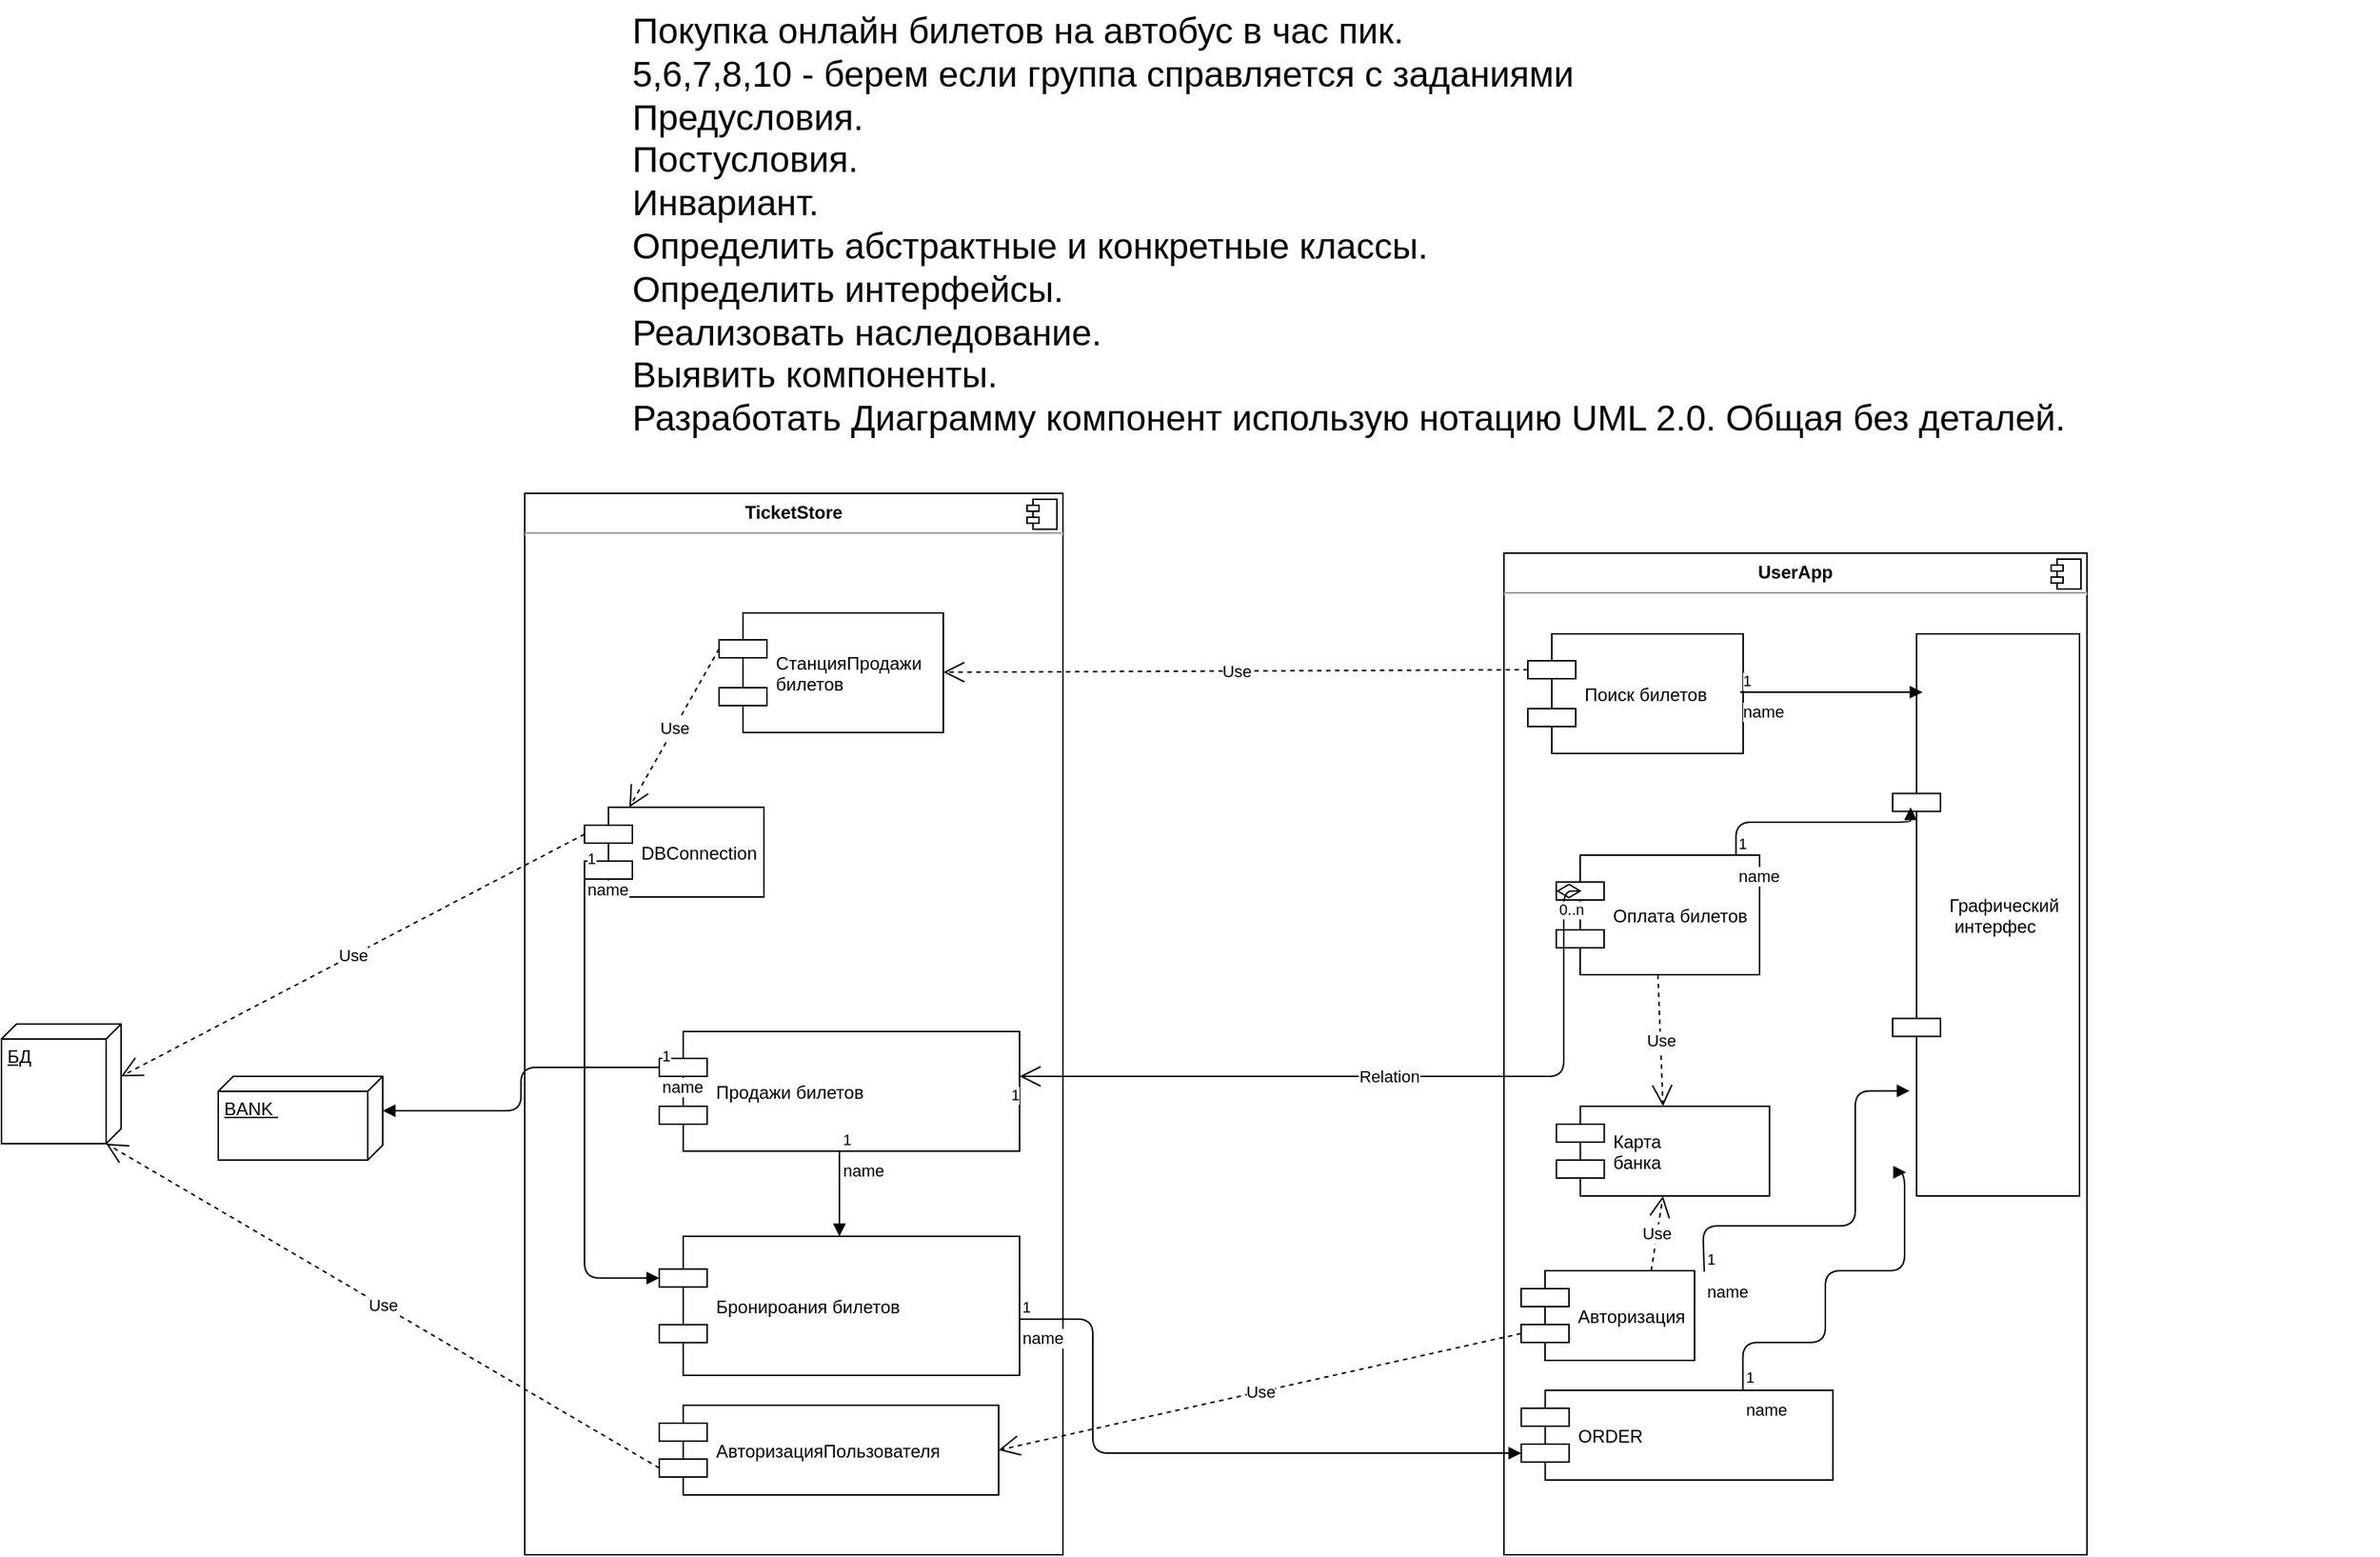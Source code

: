 <mxfile version="12.1.3" type="device" pages="1"><diagram name="Page-1" id="b5b7bab2-c9e2-2cf4-8b2a-24fd1a2a6d21"><mxGraphModel dx="2240" dy="807" grid="1" gridSize="10" guides="1" tooltips="1" connect="1" arrows="1" fold="1" page="1" pageScale="1" pageWidth="827" pageHeight="1169" background="#ffffff" math="0" shadow="0"><root><mxCell id="0"/><mxCell id="1" parent="0"/><mxCell id="lp11g8tH17bfqcsoZ9mv-1" value="&lt;div&gt;&lt;span style=&quot;font-size: 24px&quot;&gt;Покупка онлайн билетов на автобус в час пик.&lt;/span&gt;&lt;/div&gt;&lt;div&gt;&lt;span style=&quot;font-size: 24px&quot;&gt;5,6,7,8,10 - берем если группа справляется с заданиями&lt;/span&gt;&lt;/div&gt;&lt;div&gt;&lt;span style=&quot;font-size: 24px&quot;&gt;Предусловия.&lt;/span&gt;&lt;/div&gt;&lt;div&gt;&lt;span style=&quot;font-size: 24px&quot;&gt;Постусловия.&lt;/span&gt;&lt;/div&gt;&lt;div&gt;&lt;span style=&quot;font-size: 24px&quot;&gt;Инвариант.&lt;/span&gt;&lt;/div&gt;&lt;div&gt;&lt;span style=&quot;font-size: 24px&quot;&gt;Определить абстрактные и конкретные классы.&lt;/span&gt;&lt;/div&gt;&lt;div&gt;&lt;span style=&quot;font-size: 24px&quot;&gt;Определить интерфейсы.&lt;/span&gt;&lt;/div&gt;&lt;div&gt;&lt;span style=&quot;font-size: 24px&quot;&gt;Реализовать наследование.&lt;/span&gt;&lt;/div&gt;&lt;div&gt;&lt;span style=&quot;font-size: 24px&quot;&gt;Выявить компоненты.&lt;/span&gt;&lt;/div&gt;&lt;div&gt;&lt;span style=&quot;font-size: 24px&quot;&gt;Разработать Диаграмму компонент использую нотацию UML 2.0. Общая без деталей.&lt;/span&gt;&lt;/div&gt;&lt;div&gt;&lt;br&gt;&lt;/div&gt;" style="text;html=1;" vertex="1" parent="1"><mxGeometry x="10" y="30" width="1170" height="160" as="geometry"/></mxCell><mxCell id="lp11g8tH17bfqcsoZ9mv-28" value="&lt;p style=&quot;margin: 0px ; margin-top: 6px ; text-align: center&quot;&gt;&lt;b&gt;TicketStore&lt;/b&gt;&lt;/p&gt;&lt;hr&gt;&lt;p style=&quot;margin: 0px ; margin-left: 8px&quot;&gt;&lt;br&gt;&lt;/p&gt;" style="align=left;overflow=fill;html=1;" vertex="1" parent="1"><mxGeometry x="-60" y="360" width="360" height="710" as="geometry"/></mxCell><mxCell id="lp11g8tH17bfqcsoZ9mv-29" value="" style="shape=component;jettyWidth=8;jettyHeight=4;" vertex="1" parent="lp11g8tH17bfqcsoZ9mv-28"><mxGeometry x="1" width="20" height="20" relative="1" as="geometry"><mxPoint x="-24" y="4" as="offset"/></mxGeometry></mxCell><mxCell id="lp11g8tH17bfqcsoZ9mv-32" value="СтанцияПродажи&#10;билетов" style="shape=component;align=left;spacingLeft=36;" vertex="1" parent="lp11g8tH17bfqcsoZ9mv-28"><mxGeometry x="130" y="80" width="150" height="80" as="geometry"/></mxCell><mxCell id="lp11g8tH17bfqcsoZ9mv-33" value="Продажи билетов" style="shape=component;align=left;spacingLeft=36;" vertex="1" parent="lp11g8tH17bfqcsoZ9mv-28"><mxGeometry x="90" y="360" width="241" height="80" as="geometry"/></mxCell><mxCell id="lp11g8tH17bfqcsoZ9mv-34" value="Бронироания билетов" style="shape=component;align=left;spacingLeft=36;" vertex="1" parent="lp11g8tH17bfqcsoZ9mv-28"><mxGeometry x="90" y="497" width="241" height="93" as="geometry"/></mxCell><mxCell id="lp11g8tH17bfqcsoZ9mv-50" value="name" style="endArrow=block;endFill=1;html=1;edgeStyle=orthogonalEdgeStyle;align=left;verticalAlign=top;exitX=0.5;exitY=1;exitDx=0;exitDy=0;entryX=0.5;entryY=0;entryDx=0;entryDy=0;" edge="1" parent="lp11g8tH17bfqcsoZ9mv-28" source="lp11g8tH17bfqcsoZ9mv-33" target="lp11g8tH17bfqcsoZ9mv-34"><mxGeometry x="-1" relative="1" as="geometry"><mxPoint x="201.6" y="468.6" as="sourcePoint"/><mxPoint x="403.2" y="468.6" as="targetPoint"/></mxGeometry></mxCell><mxCell id="lp11g8tH17bfqcsoZ9mv-51" value="1" style="resizable=0;html=1;align=left;verticalAlign=bottom;labelBackgroundColor=#ffffff;fontSize=10;" connectable="0" vertex="1" parent="lp11g8tH17bfqcsoZ9mv-50"><mxGeometry x="-1" relative="1" as="geometry"/></mxCell><mxCell id="lp11g8tH17bfqcsoZ9mv-53" value="АвторизацияПользователя" style="shape=component;align=left;spacingLeft=36;" vertex="1" parent="lp11g8tH17bfqcsoZ9mv-28"><mxGeometry x="90" y="610" width="227" height="60" as="geometry"/></mxCell><mxCell id="lp11g8tH17bfqcsoZ9mv-66" value="DBConnection" style="shape=component;align=left;spacingLeft=36;" vertex="1" parent="lp11g8tH17bfqcsoZ9mv-28"><mxGeometry x="40" y="210" width="120" height="60" as="geometry"/></mxCell><mxCell id="lp11g8tH17bfqcsoZ9mv-65" value="Use" style="endArrow=open;endSize=12;dashed=1;html=1;exitX=0;exitY=0.3;exitDx=0;exitDy=0;entryX=0.25;entryY=0;entryDx=0;entryDy=0;" edge="1" parent="lp11g8tH17bfqcsoZ9mv-28" source="lp11g8tH17bfqcsoZ9mv-32" target="lp11g8tH17bfqcsoZ9mv-66"><mxGeometry width="160" relative="1" as="geometry"><mxPoint x="-40" y="60" as="sourcePoint"/><mxPoint x="-70" y="190" as="targetPoint"/></mxGeometry></mxCell><mxCell id="lp11g8tH17bfqcsoZ9mv-68" value="name" style="endArrow=block;endFill=1;html=1;edgeStyle=orthogonalEdgeStyle;align=left;verticalAlign=top;entryX=0;entryY=0.3;entryDx=0;entryDy=0;exitX=0;exitY=0.7;exitDx=0;exitDy=0;" edge="1" parent="lp11g8tH17bfqcsoZ9mv-28" source="lp11g8tH17bfqcsoZ9mv-66" target="lp11g8tH17bfqcsoZ9mv-34"><mxGeometry x="-1" relative="1" as="geometry"><mxPoint x="-190" y="460" as="sourcePoint"/><mxPoint x="-30" y="460" as="targetPoint"/><Array as="points"><mxPoint x="40" y="525"/></Array></mxGeometry></mxCell><mxCell id="lp11g8tH17bfqcsoZ9mv-69" value="1" style="resizable=0;html=1;align=left;verticalAlign=bottom;labelBackgroundColor=#ffffff;fontSize=10;" connectable="0" vertex="1" parent="lp11g8tH17bfqcsoZ9mv-68"><mxGeometry x="-1" relative="1" as="geometry"/></mxCell><mxCell id="lp11g8tH17bfqcsoZ9mv-30" value="&lt;p style=&quot;margin: 0px ; margin-top: 6px ; text-align: center&quot;&gt;&lt;b&gt;UserApp&lt;/b&gt;&lt;/p&gt;&lt;hr&gt;&lt;p style=&quot;margin: 0px ; margin-left: 8px&quot;&gt;&lt;br&gt;&lt;/p&gt;" style="align=left;overflow=fill;html=1;" vertex="1" parent="1"><mxGeometry x="595" y="400" width="390" height="670" as="geometry"/></mxCell><mxCell id="lp11g8tH17bfqcsoZ9mv-31" value="" style="shape=component;jettyWidth=8;jettyHeight=4;" vertex="1" parent="lp11g8tH17bfqcsoZ9mv-30"><mxGeometry x="1" width="20" height="20" relative="1" as="geometry"><mxPoint x="-24" y="4" as="offset"/></mxGeometry></mxCell><mxCell id="lp11g8tH17bfqcsoZ9mv-35" value="Оплата билетов" style="shape=component;align=left;spacingLeft=36;" vertex="1" parent="lp11g8tH17bfqcsoZ9mv-30"><mxGeometry x="35" y="202" width="136" height="80" as="geometry"/></mxCell><mxCell id="lp11g8tH17bfqcsoZ9mv-36" value="Поиск билетов" style="shape=component;align=left;spacingLeft=36;" vertex="1" parent="lp11g8tH17bfqcsoZ9mv-30"><mxGeometry x="16" y="54" width="144" height="80" as="geometry"/></mxCell><mxCell id="lp11g8tH17bfqcsoZ9mv-52" value="Авторизация" style="shape=component;align=left;spacingLeft=36;" vertex="1" parent="lp11g8tH17bfqcsoZ9mv-30"><mxGeometry x="11.5" y="480" width="116" height="60" as="geometry"/></mxCell><mxCell id="lp11g8tH17bfqcsoZ9mv-57" value="ORDER" style="shape=component;align=left;spacingLeft=36;" vertex="1" parent="lp11g8tH17bfqcsoZ9mv-30"><mxGeometry x="11.621" y="560" width="208.448" height="60" as="geometry"/></mxCell><mxCell id="lp11g8tH17bfqcsoZ9mv-60" value="Карта&#10;банка" style="shape=component;align=left;spacingLeft=36;" vertex="1" parent="lp11g8tH17bfqcsoZ9mv-30"><mxGeometry x="35.121" y="370" width="142.552" height="60" as="geometry"/></mxCell><mxCell id="lp11g8tH17bfqcsoZ9mv-61" value="Use" style="endArrow=open;endSize=12;dashed=1;html=1;exitX=0.75;exitY=0;exitDx=0;exitDy=0;entryX=0.5;entryY=1;entryDx=0;entryDy=0;" edge="1" parent="lp11g8tH17bfqcsoZ9mv-30" source="lp11g8tH17bfqcsoZ9mv-52" target="lp11g8tH17bfqcsoZ9mv-60"><mxGeometry width="160" relative="1" as="geometry"><mxPoint x="201.724" y="610" as="sourcePoint"/><mxPoint x="95" y="440" as="targetPoint"/></mxGeometry></mxCell><mxCell id="lp11g8tH17bfqcsoZ9mv-63" value="Use" style="endArrow=open;endSize=12;dashed=1;html=1;exitX=0.5;exitY=1;exitDx=0;exitDy=0;entryX=0.5;entryY=0;entryDx=0;entryDy=0;" edge="1" parent="lp11g8tH17bfqcsoZ9mv-30" source="lp11g8tH17bfqcsoZ9mv-35" target="lp11g8tH17bfqcsoZ9mv-60"><mxGeometry width="160" relative="1" as="geometry"><mxPoint x="221.5" y="387.5" as="sourcePoint"/><mxPoint x="300.121" y="392.5" as="targetPoint"/></mxGeometry></mxCell><mxCell id="lp11g8tH17bfqcsoZ9mv-74" value="Графический&#10; интерфес" style="shape=component;align=left;spacingLeft=36;" vertex="1" parent="lp11g8tH17bfqcsoZ9mv-30"><mxGeometry x="260" y="54" width="125" height="376" as="geometry"/></mxCell><mxCell id="lp11g8tH17bfqcsoZ9mv-75" value="name" style="endArrow=block;endFill=1;html=1;edgeStyle=orthogonalEdgeStyle;align=left;verticalAlign=top;" edge="1" parent="lp11g8tH17bfqcsoZ9mv-30"><mxGeometry x="-1" relative="1" as="geometry"><mxPoint x="158" y="93" as="sourcePoint"/><mxPoint x="280" y="93" as="targetPoint"/></mxGeometry></mxCell><mxCell id="lp11g8tH17bfqcsoZ9mv-76" value="1" style="resizable=0;html=1;align=left;verticalAlign=bottom;labelBackgroundColor=#ffffff;fontSize=10;" connectable="0" vertex="1" parent="lp11g8tH17bfqcsoZ9mv-75"><mxGeometry x="-1" relative="1" as="geometry"/></mxCell><mxCell id="lp11g8tH17bfqcsoZ9mv-77" value="name" style="endArrow=block;endFill=1;html=1;edgeStyle=orthogonalEdgeStyle;align=left;verticalAlign=top;exitX=0.884;exitY=0.007;exitDx=0;exitDy=0;exitPerimeter=0;" edge="1" parent="lp11g8tH17bfqcsoZ9mv-30" source="lp11g8tH17bfqcsoZ9mv-35"><mxGeometry x="-1" relative="1" as="geometry"><mxPoint x="168" y="103" as="sourcePoint"/><mxPoint x="272" y="170" as="targetPoint"/><Array as="points"><mxPoint x="155" y="180"/><mxPoint x="272" y="180"/></Array></mxGeometry></mxCell><mxCell id="lp11g8tH17bfqcsoZ9mv-78" value="1" style="resizable=0;html=1;align=left;verticalAlign=bottom;labelBackgroundColor=#ffffff;fontSize=10;" connectable="0" vertex="1" parent="lp11g8tH17bfqcsoZ9mv-77"><mxGeometry x="-1" relative="1" as="geometry"/></mxCell><mxCell id="lp11g8tH17bfqcsoZ9mv-79" value="name" style="endArrow=block;endFill=1;html=1;edgeStyle=orthogonalEdgeStyle;align=left;verticalAlign=top;exitX=1.056;exitY=0.01;exitDx=0;exitDy=0;exitPerimeter=0;entryX=0.091;entryY=0.813;entryDx=0;entryDy=0;entryPerimeter=0;" edge="1" parent="lp11g8tH17bfqcsoZ9mv-30" source="lp11g8tH17bfqcsoZ9mv-52" target="lp11g8tH17bfqcsoZ9mv-74"><mxGeometry x="-1" relative="1" as="geometry"><mxPoint x="183" y="73" as="sourcePoint"/><mxPoint x="305" y="73" as="targetPoint"/><Array as="points"><mxPoint x="133" y="450"/><mxPoint x="235" y="450"/><mxPoint x="235" y="360"/></Array></mxGeometry></mxCell><mxCell id="lp11g8tH17bfqcsoZ9mv-80" value="1" style="resizable=0;html=1;align=left;verticalAlign=bottom;labelBackgroundColor=#ffffff;fontSize=10;" connectable="0" vertex="1" parent="lp11g8tH17bfqcsoZ9mv-79"><mxGeometry x="-1" relative="1" as="geometry"/></mxCell><mxCell id="lp11g8tH17bfqcsoZ9mv-81" value="name" style="endArrow=block;endFill=1;html=1;edgeStyle=orthogonalEdgeStyle;align=left;verticalAlign=top;exitX=1.056;exitY=0.01;exitDx=0;exitDy=0;exitPerimeter=0;entryX=0.072;entryY=0.958;entryDx=0;entryDy=0;entryPerimeter=0;" edge="1" parent="lp11g8tH17bfqcsoZ9mv-30" target="lp11g8tH17bfqcsoZ9mv-74"><mxGeometry x="-1" relative="1" as="geometry"><mxPoint x="159.833" y="559.833" as="sourcePoint"/><mxPoint x="298.167" y="438.167" as="targetPoint"/><Array as="points"><mxPoint x="160" y="528"/><mxPoint x="215" y="528"/><mxPoint x="215" y="480"/><mxPoint x="268" y="480"/></Array></mxGeometry></mxCell><mxCell id="lp11g8tH17bfqcsoZ9mv-82" value="1" style="resizable=0;html=1;align=left;verticalAlign=bottom;labelBackgroundColor=#ffffff;fontSize=10;" connectable="0" vertex="1" parent="lp11g8tH17bfqcsoZ9mv-81"><mxGeometry x="-1" relative="1" as="geometry"/></mxCell><mxCell id="lp11g8tH17bfqcsoZ9mv-40" value="Relation" style="endArrow=open;html=1;endSize=12;startArrow=diamondThin;startSize=14;startFill=0;edgeStyle=orthogonalEdgeStyle;exitX=0;exitY=0.3;exitDx=0;exitDy=0;" edge="1" parent="1" source="lp11g8tH17bfqcsoZ9mv-35" target="lp11g8tH17bfqcsoZ9mv-33"><mxGeometry relative="1" as="geometry"><mxPoint x="651" y="760" as="sourcePoint"/><mxPoint x="380" y="780" as="targetPoint"/><Array as="points"><mxPoint x="635" y="750"/></Array></mxGeometry></mxCell><mxCell id="lp11g8tH17bfqcsoZ9mv-41" value="0..n" style="resizable=0;html=1;align=left;verticalAlign=top;labelBackgroundColor=#ffffff;fontSize=10;" connectable="0" vertex="1" parent="lp11g8tH17bfqcsoZ9mv-40"><mxGeometry x="-1" relative="1" as="geometry"/></mxCell><mxCell id="lp11g8tH17bfqcsoZ9mv-42" value="1" style="resizable=0;html=1;align=right;verticalAlign=top;labelBackgroundColor=#ffffff;fontSize=10;" connectable="0" vertex="1" parent="lp11g8tH17bfqcsoZ9mv-40"><mxGeometry x="1" relative="1" as="geometry"/></mxCell><mxCell id="lp11g8tH17bfqcsoZ9mv-43" value="Use" style="endArrow=open;endSize=12;dashed=1;html=1;exitX=0;exitY=0.3;exitDx=0;exitDy=0;" edge="1" parent="1" source="lp11g8tH17bfqcsoZ9mv-36" target="lp11g8tH17bfqcsoZ9mv-32"><mxGeometry width="160" relative="1" as="geometry"><mxPoint x="500" y="420" as="sourcePoint"/><mxPoint x="660" y="420" as="targetPoint"/></mxGeometry></mxCell><mxCell id="lp11g8tH17bfqcsoZ9mv-56" value="Use" style="endArrow=open;endSize=12;dashed=1;html=1;exitX=0;exitY=0.7;exitDx=0;exitDy=0;entryX=1;entryY=0.5;entryDx=0;entryDy=0;" edge="1" parent="1" source="lp11g8tH17bfqcsoZ9mv-52" target="lp11g8tH17bfqcsoZ9mv-53"><mxGeometry width="160" relative="1" as="geometry"><mxPoint x="642" y="999.88" as="sourcePoint"/><mxPoint x="320" y="1011.282" as="targetPoint"/></mxGeometry></mxCell><mxCell id="lp11g8tH17bfqcsoZ9mv-58" value="name" style="endArrow=block;endFill=1;html=1;edgeStyle=orthogonalEdgeStyle;align=left;verticalAlign=top;entryX=0;entryY=0.7;entryDx=0;entryDy=0;exitX=1.001;exitY=0.596;exitDx=0;exitDy=0;exitPerimeter=0;" edge="1" parent="1" source="lp11g8tH17bfqcsoZ9mv-34" target="lp11g8tH17bfqcsoZ9mv-57"><mxGeometry x="-1" relative="1" as="geometry"><mxPoint x="300" y="920" as="sourcePoint"/><mxPoint x="460" y="920" as="targetPoint"/><Array as="points"><mxPoint x="320" y="912"/></Array></mxGeometry></mxCell><mxCell id="lp11g8tH17bfqcsoZ9mv-59" value="1" style="resizable=0;html=1;align=left;verticalAlign=bottom;labelBackgroundColor=#ffffff;fontSize=10;" connectable="0" vertex="1" parent="lp11g8tH17bfqcsoZ9mv-58"><mxGeometry x="-1" relative="1" as="geometry"/></mxCell><mxCell id="lp11g8tH17bfqcsoZ9mv-64" value="БД" style="verticalAlign=top;align=left;spacingTop=8;spacingLeft=2;spacingRight=12;shape=cube;size=10;direction=south;fontStyle=4;html=1;" vertex="1" parent="1"><mxGeometry x="-410" y="715" width="80" height="80" as="geometry"/></mxCell><mxCell id="lp11g8tH17bfqcsoZ9mv-67" value="Use" style="endArrow=open;endSize=12;dashed=1;html=1;exitX=0;exitY=0.3;exitDx=0;exitDy=0;entryX=0;entryY=0;entryDx=35;entryDy=0;entryPerimeter=0;" edge="1" parent="1" source="lp11g8tH17bfqcsoZ9mv-66" target="lp11g8tH17bfqcsoZ9mv-64"><mxGeometry width="160" relative="1" as="geometry"><mxPoint x="-110" y="517.9" as="sourcePoint"/><mxPoint x="-130" y="640" as="targetPoint"/></mxGeometry></mxCell><mxCell id="lp11g8tH17bfqcsoZ9mv-70" value="Use" style="endArrow=open;endSize=12;dashed=1;html=1;exitX=0;exitY=0.7;exitDx=0;exitDy=0;entryX=0;entryY=0;entryDx=80;entryDy=10;entryPerimeter=0;" edge="1" parent="1" source="lp11g8tH17bfqcsoZ9mv-53" target="lp11g8tH17bfqcsoZ9mv-64"><mxGeometry width="160" relative="1" as="geometry"><mxPoint x="-250" y="950" as="sourcePoint"/><mxPoint x="-100" y="950" as="targetPoint"/></mxGeometry></mxCell><mxCell id="lp11g8tH17bfqcsoZ9mv-71" value="BANK&amp;nbsp;" style="verticalAlign=top;align=left;spacingTop=8;spacingLeft=2;spacingRight=12;shape=cube;size=10;direction=south;fontStyle=4;html=1;" vertex="1" parent="1"><mxGeometry x="-265" y="750" width="110" height="56" as="geometry"/></mxCell><mxCell id="lp11g8tH17bfqcsoZ9mv-72" value="name" style="endArrow=block;endFill=1;html=1;edgeStyle=orthogonalEdgeStyle;align=left;verticalAlign=top;exitX=0;exitY=0.3;exitDx=0;exitDy=0;entryX=0;entryY=0;entryDx=23.0;entryDy=0;entryPerimeter=0;" edge="1" parent="1" source="lp11g8tH17bfqcsoZ9mv-33" target="lp11g8tH17bfqcsoZ9mv-71"><mxGeometry x="-1" relative="1" as="geometry"><mxPoint x="-290" y="900" as="sourcePoint"/><mxPoint x="-370" y="910" as="targetPoint"/></mxGeometry></mxCell><mxCell id="lp11g8tH17bfqcsoZ9mv-73" value="1" style="resizable=0;html=1;align=left;verticalAlign=bottom;labelBackgroundColor=#ffffff;fontSize=10;" connectable="0" vertex="1" parent="lp11g8tH17bfqcsoZ9mv-72"><mxGeometry x="-1" relative="1" as="geometry"/></mxCell></root></mxGraphModel></diagram></mxfile>